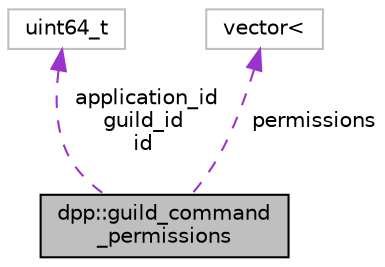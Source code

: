 digraph "dpp::guild_command_permissions"
{
 // INTERACTIVE_SVG=YES
 // LATEX_PDF_SIZE
  bgcolor="transparent";
  edge [fontname="Helvetica",fontsize="10",labelfontname="Helvetica",labelfontsize="10"];
  node [fontname="Helvetica",fontsize="10",shape=record];
  Node1 [label="dpp::guild_command\l_permissions",height=0.2,width=0.4,color="black", fillcolor="grey75", style="filled", fontcolor="black",tooltip="Returned when fetching the permissions for a command in a guild."];
  Node2 -> Node1 [dir="back",color="darkorchid3",fontsize="10",style="dashed",label=" application_id\nguild_id\nid" ,fontname="Helvetica"];
  Node2 [label="uint64_t",height=0.2,width=0.4,color="grey75",tooltip=" "];
  Node3 -> Node1 [dir="back",color="darkorchid3",fontsize="10",style="dashed",label=" permissions" ,fontname="Helvetica"];
  Node3 [label="vector\<",height=0.2,width=0.4,color="grey75",tooltip=" "];
}
